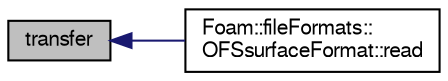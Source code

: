 digraph "transfer"
{
  bgcolor="transparent";
  edge [fontname="FreeSans",fontsize="10",labelfontname="FreeSans",labelfontsize="10"];
  node [fontname="FreeSans",fontsize="10",shape=record];
  rankdir="LR";
  Node1 [label="transfer",height=0.2,width=0.4,color="black", fillcolor="grey75", style="filled" fontcolor="black"];
  Node1 -> Node2 [dir="back",color="midnightblue",fontsize="10",style="solid",fontname="FreeSans"];
  Node2 [label="Foam::fileFormats::\lOFSsurfaceFormat::read",height=0.2,width=0.4,color="black",URL="$a01652.html#a24d92b5c3f729a8dd4695ed2225ad690",tooltip="Read UnsortedMeshedSurface. "];
}
